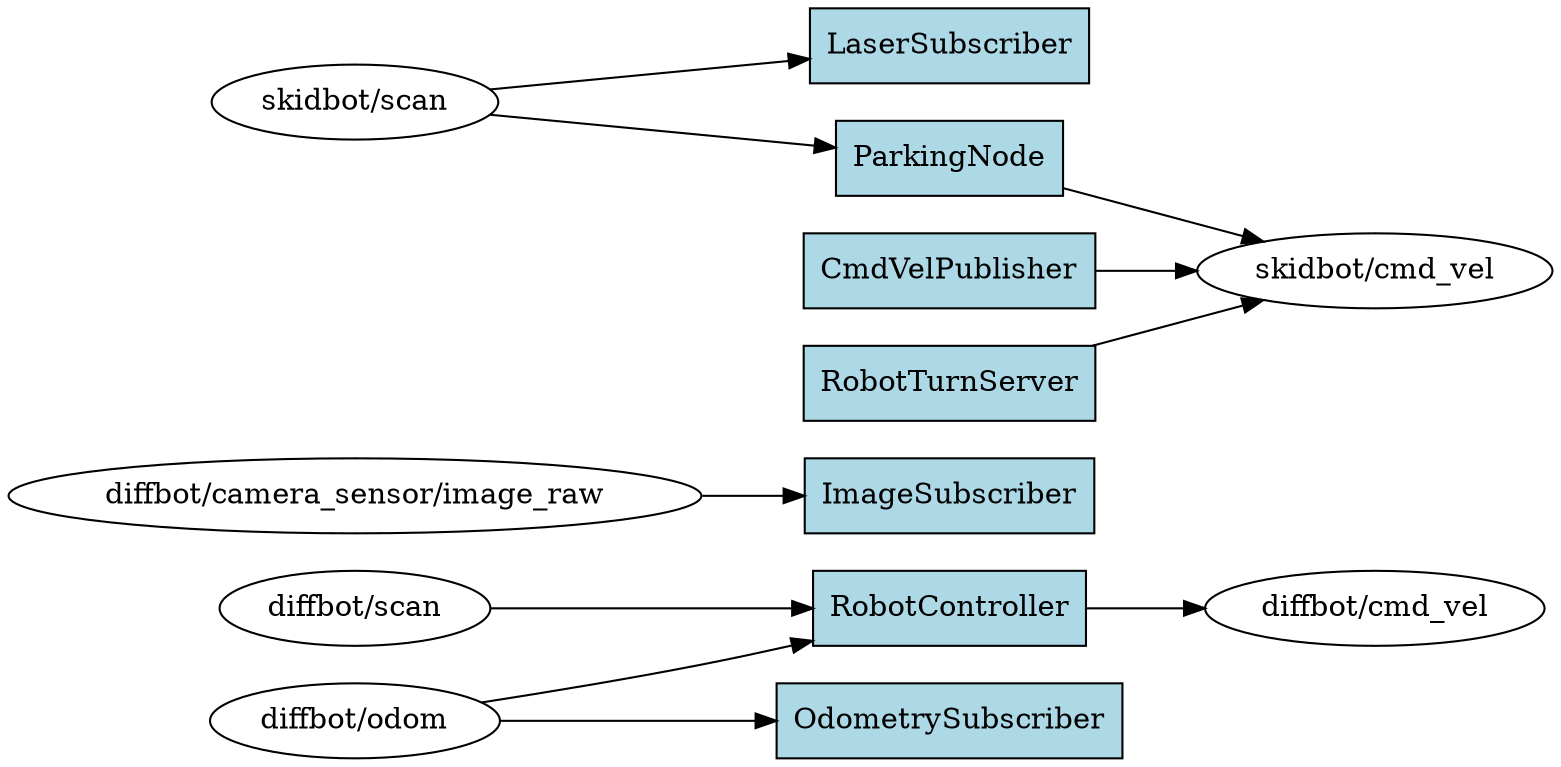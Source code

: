 digraph ROS2_Computation_Graph {
  rankdir=LR;
  node [shape=box, style=filled, fillcolor=lightgray];
  "diffbot/scan" [shape=ellipse, fillcolor=white];
  "diffbot/scan" -> "RobotController";
  "diffbot/odom" [shape=ellipse, fillcolor=white];
  "diffbot/odom" -> "OdometrySubscriber";
  "diffbot/odom" -> "RobotController";
  "diffbot/cmd_vel" [shape=ellipse, fillcolor=white];
  "RobotController" -> "diffbot/cmd_vel";
  "diffbot/camera_sensor/image_raw" [shape=ellipse, fillcolor=white];
  "diffbot/camera_sensor/image_raw" -> "ImageSubscriber";
  "skidbot/scan" [shape=ellipse, fillcolor=white];
  "skidbot/scan" -> "LaserSubscriber";
  "skidbot/scan" -> "ParkingNode";
  "skidbot/cmd_vel" [shape=ellipse, fillcolor=white];
  "CmdVelPublisher" -> "skidbot/cmd_vel";
  "ParkingNode" -> "skidbot/cmd_vel";
  "RobotTurnServer" -> "skidbot/cmd_vel";
  "CmdVelPublisher" [shape=box, fillcolor=lightblue];
  "OdometrySubscriber" [shape=box, fillcolor=lightblue];
  "RobotController" [shape=box, fillcolor=lightblue];
  "RobotTurnServer" [shape=box, fillcolor=lightblue];
  "ImageSubscriber" [shape=box, fillcolor=lightblue];
  "LaserSubscriber" [shape=box, fillcolor=lightblue];
  "ParkingNode" [shape=box, fillcolor=lightblue];
}